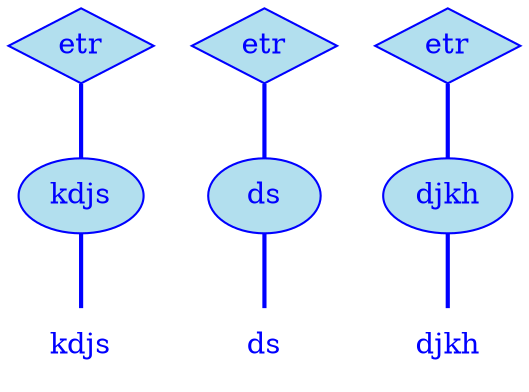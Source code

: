 digraph g {
	graph [bb="0,0,212,180"];
	node [label="\N"];
	graph [_draw_="c 5 -white C 5 -white P 4 0 0 0 180 212 180 212 0 ",
		xdotversion="1.2"];
	"mc1s1_t1#token84" [label=kdjs, shape=plaintext, fillcolor=lightblue2, fontcolor=blue, pos="30,18", width="0.75", height="0.50", _ldraw_="F 14.000000 11 -Times-Roman c 4 -blue T 30 13 0 27 4 -kdjs "];
	"mc1s1_W1#wordmc1s1_t1#token" [label=kdjs, shape=ellipse, fillcolor=lightblue2, fontcolor=blue, pos="30,90", width="0.83", height="0.50", color=blue, style=filled, _draw_="S 6 -filled c 4 -blue C 10 -lightblue2 E 30 90 30 18 ", _ldraw_="F 14.000000 11 -Times-Roman c 4 -blue T 30 85 0 27 4 -kdjs "];
	"mc1s1_P11#pos" [label=etr, shape=diamond, fillcolor=lightblue2, fontcolor=blue, pos="30,162", width="0.75", height="0.50", color=blue, style=filled, _draw_="S 6 -filled c 4 -blue C 10 -lightblue2 P 4 30 180 3 162 30 144 57 162 ", _ldraw_="F 14.000000 11 -Times-Roman c 4 -blue T 30 157 0 20 3 -etr "];
	"mc1s1_t3#token87" [label=ds, shape=plaintext, fillcolor=lightblue2, fontcolor=blue, pos="105,18", width="0.75", height="0.50", _ldraw_="F 14.000000 11 -Times-Roman c 4 -blue T 105 13 0 15 2 -ds "];
	"mc1s1_W2#wordmc1s1_t3#token" [label=ds, shape=ellipse, fillcolor=lightblue2, fontcolor=blue, pos="105,90", width="0.75", height="0.50", color=blue, style=filled, _draw_="S 6 -filled c 4 -blue C 10 -lightblue2 E 105 90 27 18 ", _ldraw_="F 14.000000 11 -Times-Roman c 4 -blue T 105 85 0 15 2 -ds "];
	"mc1s1_P36#pos" [label=etr, shape=diamond, fillcolor=lightblue2, fontcolor=blue, pos="105,162", width="0.75", height="0.50", color=blue, style=filled, _draw_="S 6 -filled c 4 -blue C 10 -lightblue2 P 4 105 180 78 162 105 144 132 162 ", _ldraw_="F 14.000000 11 -Times-Roman c 4 -blue T 105 157 0 20 3 -etr "];
	"mc1s1_t5#token78" [label=djkh, shape=plaintext, fillcolor=lightblue2, fontcolor=blue, pos="181,18", width="0.75", height="0.50", _ldraw_="F 14.000000 11 -Times-Roman c 4 -blue T 181 13 0 29 4 -djkh "];
	"mc1s1_W3#wordmc1s1_t5#token" [label=djkh, shape=ellipse, fillcolor=lightblue2, fontcolor=blue, pos="181,90", width="0.86", height="0.50", color=blue, style=filled, _draw_="S 6 -filled c 4 -blue C 10 -lightblue2 E 181 90 31 18 ", _ldraw_="F 14.000000 11 -Times-Roman c 4 -blue T 181 85 0 29 4 -djkh "];
	"mc1s1_P61#pos" [label=etr, shape=diamond, fillcolor=lightblue2, fontcolor=blue, pos="181,162", width="0.75", height="0.50", color=blue, style=filled, _draw_="S 6 -filled c 4 -blue C 10 -lightblue2 P 4 181 180 154 162 181 144 208 162 ", _ldraw_="F 14.000000 11 -Times-Roman c 4 -blue T 181 157 0 20 3 -etr "];
	"mc1s1_W1#wordmc1s1_t1#token" -> "mc1s1_t1#token84" [arrowhead=none, color=blue, fontcolor=blue, style=bold, minlen=1, pos="30,72 30,61 30,47 30,36", _draw_="S 4 -bold c 4 -blue B 4 30 72 30 61 30 47 30 36 "];
	"mc1s1_P11#pos" -> "mc1s1_W1#wordmc1s1_t1#token" [arrowhead=none, color=blue, fontcolor=blue, style=bold, minlen=1, pos="30,144 30,133 30,119 30,108", _draw_="S 4 -bold c 4 -blue B 4 30 144 30 133 30 119 30 108 "];
	"mc1s1_W2#wordmc1s1_t3#token" -> "mc1s1_t3#token87" [arrowhead=none, color=blue, fontcolor=blue, style=bold, minlen=1, pos="105,72 105,61 105,47 105,36", _draw_="S 4 -bold c 4 -blue B 4 105 72 105 61 105 47 105 36 "];
	"mc1s1_P36#pos" -> "mc1s1_W2#wordmc1s1_t3#token" [arrowhead=none, color=blue, fontcolor=blue, style=bold, minlen=1, pos="105,144 105,133 105,119 105,108", _draw_="S 4 -bold c 4 -blue B 4 105 144 105 133 105 119 105 108 "];
	"mc1s1_W3#wordmc1s1_t5#token" -> "mc1s1_t5#token78" [arrowhead=none, color=blue, fontcolor=blue, style=bold, minlen=1, pos="181,72 181,61 181,47 181,36", _draw_="S 4 -bold c 4 -blue B 4 181 72 181 61 181 47 181 36 "];
	"mc1s1_P61#pos" -> "mc1s1_W3#wordmc1s1_t5#token" [arrowhead=none, color=blue, fontcolor=blue, style=bold, minlen=1, pos="181,144 181,133 181,119 181,108", _draw_="S 4 -bold c 4 -blue B 4 181 144 181 133 181 119 181 108 "];
}
